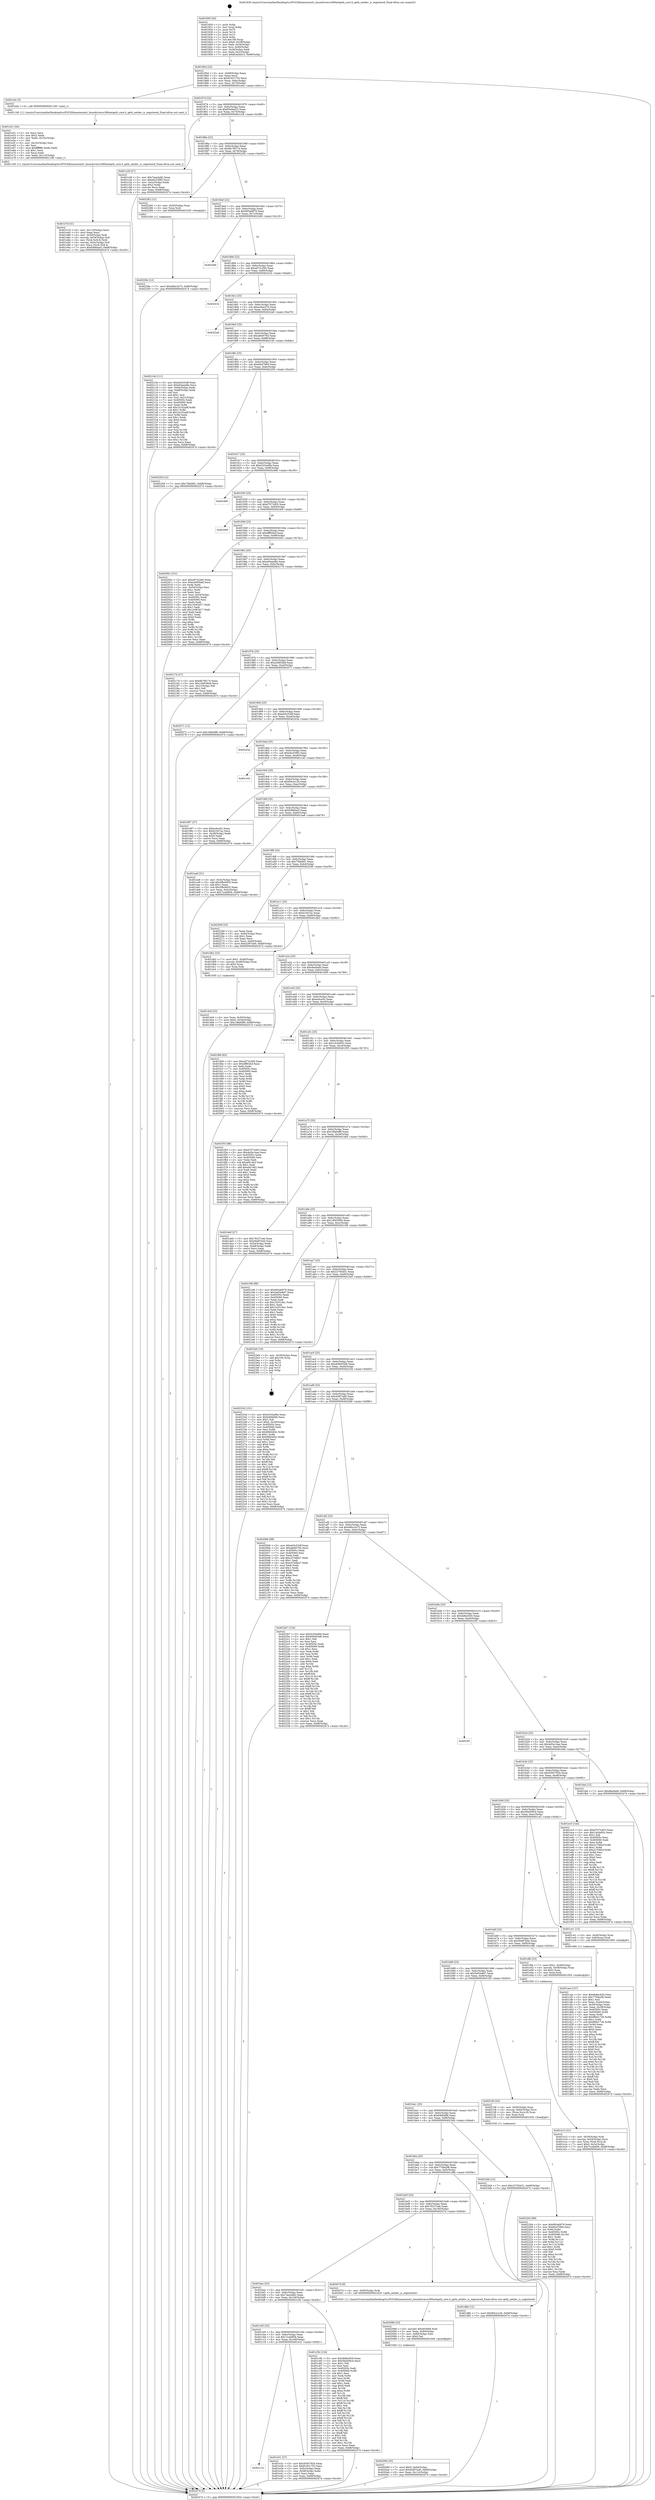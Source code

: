 digraph "0x401830" {
  label = "0x401830 (/mnt/c/Users/mathe/Desktop/tcc/POCII/binaries/extr_linuxdriverss390netqeth_core.h_qeth_netdev_is_registered_Final-ollvm.out::main(0))"
  labelloc = "t"
  node[shape=record]

  Entry [label="",width=0.3,height=0.3,shape=circle,fillcolor=black,style=filled]
  "0x40185d" [label="{
     0x40185d [23]\l
     | [instrs]\l
     &nbsp;&nbsp;0x40185d \<+3\>: mov -0x68(%rbp),%eax\l
     &nbsp;&nbsp;0x401860 \<+2\>: mov %eax,%ecx\l
     &nbsp;&nbsp;0x401862 \<+6\>: sub $0x81931753,%ecx\l
     &nbsp;&nbsp;0x401868 \<+3\>: mov %eax,-0x6c(%rbp)\l
     &nbsp;&nbsp;0x40186b \<+3\>: mov %ecx,-0x70(%rbp)\l
     &nbsp;&nbsp;0x40186e \<+6\>: je 0000000000401e4c \<main+0x61c\>\l
  }"]
  "0x401e4c" [label="{
     0x401e4c [5]\l
     | [instrs]\l
     &nbsp;&nbsp;0x401e4c \<+5\>: call 0000000000401160 \<next_i\>\l
     | [calls]\l
     &nbsp;&nbsp;0x401160 \{1\} (/mnt/c/Users/mathe/Desktop/tcc/POCII/binaries/extr_linuxdriverss390netqeth_core.h_qeth_netdev_is_registered_Final-ollvm.out::next_i)\l
  }"]
  "0x401874" [label="{
     0x401874 [22]\l
     | [instrs]\l
     &nbsp;&nbsp;0x401874 \<+5\>: jmp 0000000000401879 \<main+0x49\>\l
     &nbsp;&nbsp;0x401879 \<+3\>: mov -0x6c(%rbp),%eax\l
     &nbsp;&nbsp;0x40187c \<+5\>: sub $0x83a5ed15,%eax\l
     &nbsp;&nbsp;0x401881 \<+3\>: mov %eax,-0x74(%rbp)\l
     &nbsp;&nbsp;0x401884 \<+6\>: je 0000000000401c28 \<main+0x3f8\>\l
  }"]
  Exit [label="",width=0.3,height=0.3,shape=circle,fillcolor=black,style=filled,peripheries=2]
  "0x401c28" [label="{
     0x401c28 [27]\l
     | [instrs]\l
     &nbsp;&nbsp;0x401c28 \<+5\>: mov $0x7aea3a82,%eax\l
     &nbsp;&nbsp;0x401c2d \<+5\>: mov $0xebc539f2,%ecx\l
     &nbsp;&nbsp;0x401c32 \<+3\>: mov -0x2c(%rbp),%edx\l
     &nbsp;&nbsp;0x401c35 \<+3\>: cmp $0x2,%edx\l
     &nbsp;&nbsp;0x401c38 \<+3\>: cmovne %ecx,%eax\l
     &nbsp;&nbsp;0x401c3b \<+3\>: mov %eax,-0x68(%rbp)\l
     &nbsp;&nbsp;0x401c3e \<+5\>: jmp 0000000000402474 \<main+0xc44\>\l
  }"]
  "0x40188a" [label="{
     0x40188a [22]\l
     | [instrs]\l
     &nbsp;&nbsp;0x40188a \<+5\>: jmp 000000000040188f \<main+0x5f\>\l
     &nbsp;&nbsp;0x40188f \<+3\>: mov -0x6c(%rbp),%eax\l
     &nbsp;&nbsp;0x401892 \<+5\>: sub $0x8b76f174,%eax\l
     &nbsp;&nbsp;0x401897 \<+3\>: mov %eax,-0x78(%rbp)\l
     &nbsp;&nbsp;0x40189a \<+6\>: je 0000000000402282 \<main+0xa52\>\l
  }"]
  "0x402474" [label="{
     0x402474 [5]\l
     | [instrs]\l
     &nbsp;&nbsp;0x402474 \<+5\>: jmp 000000000040185d \<main+0x2d\>\l
  }"]
  "0x401830" [label="{
     0x401830 [45]\l
     | [instrs]\l
     &nbsp;&nbsp;0x401830 \<+1\>: push %rbp\l
     &nbsp;&nbsp;0x401831 \<+3\>: mov %rsp,%rbp\l
     &nbsp;&nbsp;0x401834 \<+2\>: push %r15\l
     &nbsp;&nbsp;0x401836 \<+2\>: push %r14\l
     &nbsp;&nbsp;0x401838 \<+2\>: push %r12\l
     &nbsp;&nbsp;0x40183a \<+1\>: push %rbx\l
     &nbsp;&nbsp;0x40183b \<+7\>: sub $0x100,%rsp\l
     &nbsp;&nbsp;0x401842 \<+7\>: movl $0x0,-0x30(%rbp)\l
     &nbsp;&nbsp;0x401849 \<+3\>: mov %edi,-0x34(%rbp)\l
     &nbsp;&nbsp;0x40184c \<+4\>: mov %rsi,-0x40(%rbp)\l
     &nbsp;&nbsp;0x401850 \<+3\>: mov -0x34(%rbp),%edi\l
     &nbsp;&nbsp;0x401853 \<+3\>: mov %edi,-0x2c(%rbp)\l
     &nbsp;&nbsp;0x401856 \<+7\>: movl $0x83a5ed15,-0x68(%rbp)\l
  }"]
  "0x40228e" [label="{
     0x40228e [12]\l
     | [instrs]\l
     &nbsp;&nbsp;0x40228e \<+7\>: movl $0x46bc3a75,-0x68(%rbp)\l
     &nbsp;&nbsp;0x402295 \<+5\>: jmp 0000000000402474 \<main+0xc44\>\l
  }"]
  "0x402282" [label="{
     0x402282 [12]\l
     | [instrs]\l
     &nbsp;&nbsp;0x402282 \<+4\>: mov -0x50(%rbp),%rax\l
     &nbsp;&nbsp;0x402286 \<+3\>: mov %rax,%rdi\l
     &nbsp;&nbsp;0x402289 \<+5\>: call 0000000000401030 \<free@plt\>\l
     | [calls]\l
     &nbsp;&nbsp;0x401030 \{1\} (unknown)\l
  }"]
  "0x4018a0" [label="{
     0x4018a0 [22]\l
     | [instrs]\l
     &nbsp;&nbsp;0x4018a0 \<+5\>: jmp 00000000004018a5 \<main+0x75\>\l
     &nbsp;&nbsp;0x4018a5 \<+3\>: mov -0x6c(%rbp),%eax\l
     &nbsp;&nbsp;0x4018a8 \<+5\>: sub $0x993a6979,%eax\l
     &nbsp;&nbsp;0x4018ad \<+3\>: mov %eax,-0x7c(%rbp)\l
     &nbsp;&nbsp;0x4018b0 \<+6\>: je 0000000000402446 \<main+0xc16\>\l
  }"]
  "0x402204" [label="{
     0x402204 [89]\l
     | [instrs]\l
     &nbsp;&nbsp;0x402204 \<+5\>: mov $0x993a6979,%edx\l
     &nbsp;&nbsp;0x402209 \<+5\>: mov $0xbfcd7894,%esi\l
     &nbsp;&nbsp;0x40220e \<+3\>: xor %r8d,%r8d\l
     &nbsp;&nbsp;0x402211 \<+8\>: mov 0x40505c,%r9d\l
     &nbsp;&nbsp;0x402219 \<+8\>: mov 0x405060,%r10d\l
     &nbsp;&nbsp;0x402221 \<+4\>: sub $0x1,%r8d\l
     &nbsp;&nbsp;0x402225 \<+3\>: mov %r9d,%r11d\l
     &nbsp;&nbsp;0x402228 \<+3\>: add %r8d,%r11d\l
     &nbsp;&nbsp;0x40222b \<+4\>: imul %r11d,%r9d\l
     &nbsp;&nbsp;0x40222f \<+4\>: and $0x1,%r9d\l
     &nbsp;&nbsp;0x402233 \<+4\>: cmp $0x0,%r9d\l
     &nbsp;&nbsp;0x402237 \<+3\>: sete %bl\l
     &nbsp;&nbsp;0x40223a \<+4\>: cmp $0xa,%r10d\l
     &nbsp;&nbsp;0x40223e \<+4\>: setl %r14b\l
     &nbsp;&nbsp;0x402242 \<+3\>: mov %bl,%r15b\l
     &nbsp;&nbsp;0x402245 \<+3\>: and %r14b,%r15b\l
     &nbsp;&nbsp;0x402248 \<+3\>: xor %r14b,%bl\l
     &nbsp;&nbsp;0x40224b \<+3\>: or %bl,%r15b\l
     &nbsp;&nbsp;0x40224e \<+4\>: test $0x1,%r15b\l
     &nbsp;&nbsp;0x402252 \<+3\>: cmovne %esi,%edx\l
     &nbsp;&nbsp;0x402255 \<+3\>: mov %edx,-0x68(%rbp)\l
     &nbsp;&nbsp;0x402258 \<+5\>: jmp 0000000000402474 \<main+0xc44\>\l
  }"]
  "0x402446" [label="{
     0x402446\l
  }", style=dashed]
  "0x4018b6" [label="{
     0x4018b6 [22]\l
     | [instrs]\l
     &nbsp;&nbsp;0x4018b6 \<+5\>: jmp 00000000004018bb \<main+0x8b\>\l
     &nbsp;&nbsp;0x4018bb \<+3\>: mov -0x6c(%rbp),%eax\l
     &nbsp;&nbsp;0x4018be \<+5\>: sub $0xa973c260,%eax\l
     &nbsp;&nbsp;0x4018c3 \<+3\>: mov %eax,-0x80(%rbp)\l
     &nbsp;&nbsp;0x4018c6 \<+6\>: je 000000000040241b \<main+0xbeb\>\l
  }"]
  "0x40209d" [label="{
     0x40209d [25]\l
     | [instrs]\l
     &nbsp;&nbsp;0x40209d \<+7\>: movl $0x0,-0x64(%rbp)\l
     &nbsp;&nbsp;0x4020a4 \<+7\>: movl $0x42f07ad0,-0x68(%rbp)\l
     &nbsp;&nbsp;0x4020ab \<+6\>: mov %eax,-0x114(%rbp)\l
     &nbsp;&nbsp;0x4020b1 \<+5\>: jmp 0000000000402474 \<main+0xc44\>\l
  }"]
  "0x40241b" [label="{
     0x40241b\l
  }", style=dashed]
  "0x4018cc" [label="{
     0x4018cc [25]\l
     | [instrs]\l
     &nbsp;&nbsp;0x4018cc \<+5\>: jmp 00000000004018d1 \<main+0xa1\>\l
     &nbsp;&nbsp;0x4018d1 \<+3\>: mov -0x6c(%rbp),%eax\l
     &nbsp;&nbsp;0x4018d4 \<+5\>: sub $0xac6ea370,%eax\l
     &nbsp;&nbsp;0x4018d9 \<+6\>: mov %eax,-0x84(%rbp)\l
     &nbsp;&nbsp;0x4018df \<+6\>: je 00000000004022a6 \<main+0xa76\>\l
  }"]
  "0x402086" [label="{
     0x402086 [23]\l
     | [instrs]\l
     &nbsp;&nbsp;0x402086 \<+10\>: movabs $0x4030b6,%rdi\l
     &nbsp;&nbsp;0x402090 \<+3\>: mov %eax,-0x60(%rbp)\l
     &nbsp;&nbsp;0x402093 \<+3\>: mov -0x60(%rbp),%esi\l
     &nbsp;&nbsp;0x402096 \<+2\>: mov $0x0,%al\l
     &nbsp;&nbsp;0x402098 \<+5\>: call 0000000000401040 \<printf@plt\>\l
     | [calls]\l
     &nbsp;&nbsp;0x401040 \{1\} (unknown)\l
  }"]
  "0x4022a6" [label="{
     0x4022a6\l
  }", style=dashed]
  "0x4018e5" [label="{
     0x4018e5 [25]\l
     | [instrs]\l
     &nbsp;&nbsp;0x4018e5 \<+5\>: jmp 00000000004018ea \<main+0xba\>\l
     &nbsp;&nbsp;0x4018ea \<+3\>: mov -0x6c(%rbp),%eax\l
     &nbsp;&nbsp;0x4018ed \<+5\>: sub $0xafe00764,%eax\l
     &nbsp;&nbsp;0x4018f2 \<+6\>: mov %eax,-0x88(%rbp)\l
     &nbsp;&nbsp;0x4018f8 \<+6\>: je 000000000040210e \<main+0x8de\>\l
  }"]
  "0x401e7d" [label="{
     0x401e7d [41]\l
     | [instrs]\l
     &nbsp;&nbsp;0x401e7d \<+6\>: mov -0x110(%rbp),%ecx\l
     &nbsp;&nbsp;0x401e83 \<+3\>: imul %eax,%ecx\l
     &nbsp;&nbsp;0x401e86 \<+4\>: mov -0x50(%rbp),%rdi\l
     &nbsp;&nbsp;0x401e8a \<+4\>: movslq -0x54(%rbp),%r8\l
     &nbsp;&nbsp;0x401e8e \<+4\>: mov (%rdi,%r8,8),%rdi\l
     &nbsp;&nbsp;0x401e92 \<+4\>: movslq -0x5c(%rbp),%r8\l
     &nbsp;&nbsp;0x401e96 \<+4\>: mov %ecx,(%rdi,%r8,4)\l
     &nbsp;&nbsp;0x401e9a \<+7\>: movl $0xfc860aa5,-0x68(%rbp)\l
     &nbsp;&nbsp;0x401ea1 \<+5\>: jmp 0000000000402474 \<main+0xc44\>\l
  }"]
  "0x40210e" [label="{
     0x40210e [111]\l
     | [instrs]\l
     &nbsp;&nbsp;0x40210e \<+5\>: mov $0xeb5c53df,%eax\l
     &nbsp;&nbsp;0x402113 \<+5\>: mov $0xe04aa48a,%ecx\l
     &nbsp;&nbsp;0x402118 \<+3\>: mov -0x64(%rbp),%edx\l
     &nbsp;&nbsp;0x40211b \<+3\>: cmp -0x48(%rbp),%edx\l
     &nbsp;&nbsp;0x40211e \<+4\>: setl %sil\l
     &nbsp;&nbsp;0x402122 \<+4\>: and $0x1,%sil\l
     &nbsp;&nbsp;0x402126 \<+4\>: mov %sil,-0x21(%rbp)\l
     &nbsp;&nbsp;0x40212a \<+7\>: mov 0x40505c,%edx\l
     &nbsp;&nbsp;0x402131 \<+7\>: mov 0x405060,%edi\l
     &nbsp;&nbsp;0x402138 \<+3\>: mov %edx,%r8d\l
     &nbsp;&nbsp;0x40213b \<+7\>: add $0x1b102a9f,%r8d\l
     &nbsp;&nbsp;0x402142 \<+4\>: sub $0x1,%r8d\l
     &nbsp;&nbsp;0x402146 \<+7\>: sub $0x1b102a9f,%r8d\l
     &nbsp;&nbsp;0x40214d \<+4\>: imul %r8d,%edx\l
     &nbsp;&nbsp;0x402151 \<+3\>: and $0x1,%edx\l
     &nbsp;&nbsp;0x402154 \<+3\>: cmp $0x0,%edx\l
     &nbsp;&nbsp;0x402157 \<+4\>: sete %sil\l
     &nbsp;&nbsp;0x40215b \<+3\>: cmp $0xa,%edi\l
     &nbsp;&nbsp;0x40215e \<+4\>: setl %r9b\l
     &nbsp;&nbsp;0x402162 \<+3\>: mov %sil,%r10b\l
     &nbsp;&nbsp;0x402165 \<+3\>: and %r9b,%r10b\l
     &nbsp;&nbsp;0x402168 \<+3\>: xor %r9b,%sil\l
     &nbsp;&nbsp;0x40216b \<+3\>: or %sil,%r10b\l
     &nbsp;&nbsp;0x40216e \<+4\>: test $0x1,%r10b\l
     &nbsp;&nbsp;0x402172 \<+3\>: cmovne %ecx,%eax\l
     &nbsp;&nbsp;0x402175 \<+3\>: mov %eax,-0x68(%rbp)\l
     &nbsp;&nbsp;0x402178 \<+5\>: jmp 0000000000402474 \<main+0xc44\>\l
  }"]
  "0x4018fe" [label="{
     0x4018fe [25]\l
     | [instrs]\l
     &nbsp;&nbsp;0x4018fe \<+5\>: jmp 0000000000401903 \<main+0xd3\>\l
     &nbsp;&nbsp;0x401903 \<+3\>: mov -0x6c(%rbp),%eax\l
     &nbsp;&nbsp;0x401906 \<+5\>: sub $0xbfcd7894,%eax\l
     &nbsp;&nbsp;0x40190b \<+6\>: mov %eax,-0x8c(%rbp)\l
     &nbsp;&nbsp;0x401911 \<+6\>: je 000000000040225d \<main+0xa2d\>\l
  }"]
  "0x401e51" [label="{
     0x401e51 [44]\l
     | [instrs]\l
     &nbsp;&nbsp;0x401e51 \<+2\>: xor %ecx,%ecx\l
     &nbsp;&nbsp;0x401e53 \<+5\>: mov $0x2,%edx\l
     &nbsp;&nbsp;0x401e58 \<+6\>: mov %edx,-0x10c(%rbp)\l
     &nbsp;&nbsp;0x401e5e \<+1\>: cltd\l
     &nbsp;&nbsp;0x401e5f \<+6\>: mov -0x10c(%rbp),%esi\l
     &nbsp;&nbsp;0x401e65 \<+2\>: idiv %esi\l
     &nbsp;&nbsp;0x401e67 \<+6\>: imul $0xfffffffe,%edx,%edx\l
     &nbsp;&nbsp;0x401e6d \<+3\>: sub $0x1,%ecx\l
     &nbsp;&nbsp;0x401e70 \<+2\>: sub %ecx,%edx\l
     &nbsp;&nbsp;0x401e72 \<+6\>: mov %edx,-0x110(%rbp)\l
     &nbsp;&nbsp;0x401e78 \<+5\>: call 0000000000401160 \<next_i\>\l
     | [calls]\l
     &nbsp;&nbsp;0x401160 \{1\} (/mnt/c/Users/mathe/Desktop/tcc/POCII/binaries/extr_linuxdriverss390netqeth_core.h_qeth_netdev_is_registered_Final-ollvm.out::next_i)\l
  }"]
  "0x40225d" [label="{
     0x40225d [12]\l
     | [instrs]\l
     &nbsp;&nbsp;0x40225d \<+7\>: movl $0x75bb9d1,-0x68(%rbp)\l
     &nbsp;&nbsp;0x402264 \<+5\>: jmp 0000000000402474 \<main+0xc44\>\l
  }"]
  "0x401917" [label="{
     0x401917 [25]\l
     | [instrs]\l
     &nbsp;&nbsp;0x401917 \<+5\>: jmp 000000000040191c \<main+0xec\>\l
     &nbsp;&nbsp;0x40191c \<+3\>: mov -0x6c(%rbp),%eax\l
     &nbsp;&nbsp;0x40191f \<+5\>: sub $0xd163ad9e,%eax\l
     &nbsp;&nbsp;0x401924 \<+6\>: mov %eax,-0x90(%rbp)\l
     &nbsp;&nbsp;0x40192a \<+6\>: je 0000000000402466 \<main+0xc36\>\l
  }"]
  "0x401c1e" [label="{
     0x401c1e\l
  }", style=dashed]
  "0x402466" [label="{
     0x402466\l
  }", style=dashed]
  "0x401930" [label="{
     0x401930 [25]\l
     | [instrs]\l
     &nbsp;&nbsp;0x401930 \<+5\>: jmp 0000000000401935 \<main+0x105\>\l
     &nbsp;&nbsp;0x401935 \<+3\>: mov -0x6c(%rbp),%eax\l
     &nbsp;&nbsp;0x401938 \<+5\>: sub $0xd7072d03,%eax\l
     &nbsp;&nbsp;0x40193d \<+6\>: mov %eax,-0x94(%rbp)\l
     &nbsp;&nbsp;0x401943 \<+6\>: je 000000000040240f \<main+0xbdf\>\l
  }"]
  "0x401e31" [label="{
     0x401e31 [27]\l
     | [instrs]\l
     &nbsp;&nbsp;0x401e31 \<+5\>: mov $0x50507924,%eax\l
     &nbsp;&nbsp;0x401e36 \<+5\>: mov $0x81931753,%ecx\l
     &nbsp;&nbsp;0x401e3b \<+3\>: mov -0x5c(%rbp),%edx\l
     &nbsp;&nbsp;0x401e3e \<+3\>: cmp -0x58(%rbp),%edx\l
     &nbsp;&nbsp;0x401e41 \<+3\>: cmovl %ecx,%eax\l
     &nbsp;&nbsp;0x401e44 \<+3\>: mov %eax,-0x68(%rbp)\l
     &nbsp;&nbsp;0x401e47 \<+5\>: jmp 0000000000402474 \<main+0xc44\>\l
  }"]
  "0x40240f" [label="{
     0x40240f\l
  }", style=dashed]
  "0x401949" [label="{
     0x401949 [25]\l
     | [instrs]\l
     &nbsp;&nbsp;0x401949 \<+5\>: jmp 000000000040194e \<main+0x11e\>\l
     &nbsp;&nbsp;0x40194e \<+3\>: mov -0x6c(%rbp),%eax\l
     &nbsp;&nbsp;0x401951 \<+5\>: sub $0xdff83dcf,%eax\l
     &nbsp;&nbsp;0x401956 \<+6\>: mov %eax,-0x98(%rbp)\l
     &nbsp;&nbsp;0x40195c \<+6\>: je 000000000040200c \<main+0x7dc\>\l
  }"]
  "0x401e12" [label="{
     0x401e12 [31]\l
     | [instrs]\l
     &nbsp;&nbsp;0x401e12 \<+4\>: mov -0x50(%rbp),%rdi\l
     &nbsp;&nbsp;0x401e16 \<+4\>: movslq -0x54(%rbp),%rcx\l
     &nbsp;&nbsp;0x401e1a \<+4\>: mov %rax,(%rdi,%rcx,8)\l
     &nbsp;&nbsp;0x401e1e \<+7\>: movl $0x0,-0x5c(%rbp)\l
     &nbsp;&nbsp;0x401e25 \<+7\>: movl $0x7cceb856,-0x68(%rbp)\l
     &nbsp;&nbsp;0x401e2c \<+5\>: jmp 0000000000402474 \<main+0xc44\>\l
  }"]
  "0x40200c" [label="{
     0x40200c [101]\l
     | [instrs]\l
     &nbsp;&nbsp;0x40200c \<+5\>: mov $0xa973c260,%eax\l
     &nbsp;&nbsp;0x402011 \<+5\>: mov $0xe2683bbf,%ecx\l
     &nbsp;&nbsp;0x402016 \<+2\>: xor %edx,%edx\l
     &nbsp;&nbsp;0x402018 \<+3\>: mov -0x54(%rbp),%esi\l
     &nbsp;&nbsp;0x40201b \<+3\>: sub $0x1,%edx\l
     &nbsp;&nbsp;0x40201e \<+2\>: sub %edx,%esi\l
     &nbsp;&nbsp;0x402020 \<+3\>: mov %esi,-0x54(%rbp)\l
     &nbsp;&nbsp;0x402023 \<+7\>: mov 0x40505c,%edx\l
     &nbsp;&nbsp;0x40202a \<+7\>: mov 0x405060,%esi\l
     &nbsp;&nbsp;0x402031 \<+2\>: mov %edx,%edi\l
     &nbsp;&nbsp;0x402033 \<+6\>: sub $0x1e563d17,%edi\l
     &nbsp;&nbsp;0x402039 \<+3\>: sub $0x1,%edi\l
     &nbsp;&nbsp;0x40203c \<+6\>: add $0x1e563d17,%edi\l
     &nbsp;&nbsp;0x402042 \<+3\>: imul %edi,%edx\l
     &nbsp;&nbsp;0x402045 \<+3\>: and $0x1,%edx\l
     &nbsp;&nbsp;0x402048 \<+3\>: cmp $0x0,%edx\l
     &nbsp;&nbsp;0x40204b \<+4\>: sete %r8b\l
     &nbsp;&nbsp;0x40204f \<+3\>: cmp $0xa,%esi\l
     &nbsp;&nbsp;0x402052 \<+4\>: setl %r9b\l
     &nbsp;&nbsp;0x402056 \<+3\>: mov %r8b,%r10b\l
     &nbsp;&nbsp;0x402059 \<+3\>: and %r9b,%r10b\l
     &nbsp;&nbsp;0x40205c \<+3\>: xor %r9b,%r8b\l
     &nbsp;&nbsp;0x40205f \<+3\>: or %r8b,%r10b\l
     &nbsp;&nbsp;0x402062 \<+4\>: test $0x1,%r10b\l
     &nbsp;&nbsp;0x402066 \<+3\>: cmovne %ecx,%eax\l
     &nbsp;&nbsp;0x402069 \<+3\>: mov %eax,-0x68(%rbp)\l
     &nbsp;&nbsp;0x40206c \<+5\>: jmp 0000000000402474 \<main+0xc44\>\l
  }"]
  "0x401962" [label="{
     0x401962 [25]\l
     | [instrs]\l
     &nbsp;&nbsp;0x401962 \<+5\>: jmp 0000000000401967 \<main+0x137\>\l
     &nbsp;&nbsp;0x401967 \<+3\>: mov -0x6c(%rbp),%eax\l
     &nbsp;&nbsp;0x40196a \<+5\>: sub $0xe04aa48a,%eax\l
     &nbsp;&nbsp;0x40196f \<+6\>: mov %eax,-0x9c(%rbp)\l
     &nbsp;&nbsp;0x401975 \<+6\>: je 000000000040217d \<main+0x94d\>\l
  }"]
  "0x401dc9" [label="{
     0x401dc9 [23]\l
     | [instrs]\l
     &nbsp;&nbsp;0x401dc9 \<+4\>: mov %rax,-0x50(%rbp)\l
     &nbsp;&nbsp;0x401dcd \<+7\>: movl $0x0,-0x54(%rbp)\l
     &nbsp;&nbsp;0x401dd4 \<+7\>: movl $0x18fa0df6,-0x68(%rbp)\l
     &nbsp;&nbsp;0x401ddb \<+5\>: jmp 0000000000402474 \<main+0xc44\>\l
  }"]
  "0x40217d" [label="{
     0x40217d [27]\l
     | [instrs]\l
     &nbsp;&nbsp;0x40217d \<+5\>: mov $0x8b76f174,%eax\l
     &nbsp;&nbsp;0x402182 \<+5\>: mov $0x1d00360d,%ecx\l
     &nbsp;&nbsp;0x402187 \<+3\>: mov -0x21(%rbp),%dl\l
     &nbsp;&nbsp;0x40218a \<+3\>: test $0x1,%dl\l
     &nbsp;&nbsp;0x40218d \<+3\>: cmovne %ecx,%eax\l
     &nbsp;&nbsp;0x402190 \<+3\>: mov %eax,-0x68(%rbp)\l
     &nbsp;&nbsp;0x402193 \<+5\>: jmp 0000000000402474 \<main+0xc44\>\l
  }"]
  "0x40197b" [label="{
     0x40197b [25]\l
     | [instrs]\l
     &nbsp;&nbsp;0x40197b \<+5\>: jmp 0000000000401980 \<main+0x150\>\l
     &nbsp;&nbsp;0x401980 \<+3\>: mov -0x6c(%rbp),%eax\l
     &nbsp;&nbsp;0x401983 \<+5\>: sub $0xe2683bbf,%eax\l
     &nbsp;&nbsp;0x401988 \<+6\>: mov %eax,-0xa0(%rbp)\l
     &nbsp;&nbsp;0x40198e \<+6\>: je 0000000000402071 \<main+0x841\>\l
  }"]
  "0x401cee" [label="{
     0x401cee [157]\l
     | [instrs]\l
     &nbsp;&nbsp;0x401cee \<+5\>: mov $0x4b8ec630,%ecx\l
     &nbsp;&nbsp;0x401cf3 \<+5\>: mov $0x7759e2f8,%edx\l
     &nbsp;&nbsp;0x401cf8 \<+3\>: mov $0x1,%sil\l
     &nbsp;&nbsp;0x401cfb \<+3\>: mov %eax,-0x44(%rbp)\l
     &nbsp;&nbsp;0x401cfe \<+3\>: mov -0x44(%rbp),%eax\l
     &nbsp;&nbsp;0x401d01 \<+3\>: mov %eax,-0x28(%rbp)\l
     &nbsp;&nbsp;0x401d04 \<+7\>: mov 0x40505c,%eax\l
     &nbsp;&nbsp;0x401d0b \<+8\>: mov 0x405060,%r8d\l
     &nbsp;&nbsp;0x401d13 \<+3\>: mov %eax,%r9d\l
     &nbsp;&nbsp;0x401d16 \<+7\>: add $0xf80d1726,%r9d\l
     &nbsp;&nbsp;0x401d1d \<+4\>: sub $0x1,%r9d\l
     &nbsp;&nbsp;0x401d21 \<+7\>: sub $0xf80d1726,%r9d\l
     &nbsp;&nbsp;0x401d28 \<+4\>: imul %r9d,%eax\l
     &nbsp;&nbsp;0x401d2c \<+3\>: and $0x1,%eax\l
     &nbsp;&nbsp;0x401d2f \<+3\>: cmp $0x0,%eax\l
     &nbsp;&nbsp;0x401d32 \<+4\>: sete %r10b\l
     &nbsp;&nbsp;0x401d36 \<+4\>: cmp $0xa,%r8d\l
     &nbsp;&nbsp;0x401d3a \<+4\>: setl %r11b\l
     &nbsp;&nbsp;0x401d3e \<+3\>: mov %r10b,%bl\l
     &nbsp;&nbsp;0x401d41 \<+3\>: xor $0xff,%bl\l
     &nbsp;&nbsp;0x401d44 \<+3\>: mov %r11b,%r14b\l
     &nbsp;&nbsp;0x401d47 \<+4\>: xor $0xff,%r14b\l
     &nbsp;&nbsp;0x401d4b \<+4\>: xor $0x0,%sil\l
     &nbsp;&nbsp;0x401d4f \<+3\>: mov %bl,%r15b\l
     &nbsp;&nbsp;0x401d52 \<+4\>: and $0x0,%r15b\l
     &nbsp;&nbsp;0x401d56 \<+3\>: and %sil,%r10b\l
     &nbsp;&nbsp;0x401d59 \<+3\>: mov %r14b,%r12b\l
     &nbsp;&nbsp;0x401d5c \<+4\>: and $0x0,%r12b\l
     &nbsp;&nbsp;0x401d60 \<+3\>: and %sil,%r11b\l
     &nbsp;&nbsp;0x401d63 \<+3\>: or %r10b,%r15b\l
     &nbsp;&nbsp;0x401d66 \<+3\>: or %r11b,%r12b\l
     &nbsp;&nbsp;0x401d69 \<+3\>: xor %r12b,%r15b\l
     &nbsp;&nbsp;0x401d6c \<+3\>: or %r14b,%bl\l
     &nbsp;&nbsp;0x401d6f \<+3\>: xor $0xff,%bl\l
     &nbsp;&nbsp;0x401d72 \<+4\>: or $0x0,%sil\l
     &nbsp;&nbsp;0x401d76 \<+3\>: and %sil,%bl\l
     &nbsp;&nbsp;0x401d79 \<+3\>: or %bl,%r15b\l
     &nbsp;&nbsp;0x401d7c \<+4\>: test $0x1,%r15b\l
     &nbsp;&nbsp;0x401d80 \<+3\>: cmovne %edx,%ecx\l
     &nbsp;&nbsp;0x401d83 \<+3\>: mov %ecx,-0x68(%rbp)\l
     &nbsp;&nbsp;0x401d86 \<+5\>: jmp 0000000000402474 \<main+0xc44\>\l
  }"]
  "0x402071" [label="{
     0x402071 [12]\l
     | [instrs]\l
     &nbsp;&nbsp;0x402071 \<+7\>: movl $0x18fa0df6,-0x68(%rbp)\l
     &nbsp;&nbsp;0x402078 \<+5\>: jmp 0000000000402474 \<main+0xc44\>\l
  }"]
  "0x401994" [label="{
     0x401994 [25]\l
     | [instrs]\l
     &nbsp;&nbsp;0x401994 \<+5\>: jmp 0000000000401999 \<main+0x169\>\l
     &nbsp;&nbsp;0x401999 \<+3\>: mov -0x6c(%rbp),%eax\l
     &nbsp;&nbsp;0x40199c \<+5\>: sub $0xeb5c53df,%eax\l
     &nbsp;&nbsp;0x4019a1 \<+6\>: mov %eax,-0xa4(%rbp)\l
     &nbsp;&nbsp;0x4019a7 \<+6\>: je 000000000040243a \<main+0xc0a\>\l
  }"]
  "0x401c05" [label="{
     0x401c05 [25]\l
     | [instrs]\l
     &nbsp;&nbsp;0x401c05 \<+5\>: jmp 0000000000401c0a \<main+0x3da\>\l
     &nbsp;&nbsp;0x401c0a \<+3\>: mov -0x6c(%rbp),%eax\l
     &nbsp;&nbsp;0x401c0d \<+5\>: sub $0x7cceb856,%eax\l
     &nbsp;&nbsp;0x401c12 \<+6\>: mov %eax,-0x108(%rbp)\l
     &nbsp;&nbsp;0x401c18 \<+6\>: je 0000000000401e31 \<main+0x601\>\l
  }"]
  "0x40243a" [label="{
     0x40243a\l
  }", style=dashed]
  "0x4019ad" [label="{
     0x4019ad [25]\l
     | [instrs]\l
     &nbsp;&nbsp;0x4019ad \<+5\>: jmp 00000000004019b2 \<main+0x182\>\l
     &nbsp;&nbsp;0x4019b2 \<+3\>: mov -0x6c(%rbp),%eax\l
     &nbsp;&nbsp;0x4019b5 \<+5\>: sub $0xebc539f2,%eax\l
     &nbsp;&nbsp;0x4019ba \<+6\>: mov %eax,-0xa8(%rbp)\l
     &nbsp;&nbsp;0x4019c0 \<+6\>: je 0000000000401c43 \<main+0x413\>\l
  }"]
  "0x401c5b" [label="{
     0x401c5b [134]\l
     | [instrs]\l
     &nbsp;&nbsp;0x401c5b \<+5\>: mov $0x4b8ec630,%eax\l
     &nbsp;&nbsp;0x401c60 \<+5\>: mov $0x56a058c4,%ecx\l
     &nbsp;&nbsp;0x401c65 \<+2\>: mov $0x1,%dl\l
     &nbsp;&nbsp;0x401c67 \<+2\>: xor %esi,%esi\l
     &nbsp;&nbsp;0x401c69 \<+7\>: mov 0x40505c,%edi\l
     &nbsp;&nbsp;0x401c70 \<+8\>: mov 0x405060,%r8d\l
     &nbsp;&nbsp;0x401c78 \<+3\>: sub $0x1,%esi\l
     &nbsp;&nbsp;0x401c7b \<+3\>: mov %edi,%r9d\l
     &nbsp;&nbsp;0x401c7e \<+3\>: add %esi,%r9d\l
     &nbsp;&nbsp;0x401c81 \<+4\>: imul %r9d,%edi\l
     &nbsp;&nbsp;0x401c85 \<+3\>: and $0x1,%edi\l
     &nbsp;&nbsp;0x401c88 \<+3\>: cmp $0x0,%edi\l
     &nbsp;&nbsp;0x401c8b \<+4\>: sete %r10b\l
     &nbsp;&nbsp;0x401c8f \<+4\>: cmp $0xa,%r8d\l
     &nbsp;&nbsp;0x401c93 \<+4\>: setl %r11b\l
     &nbsp;&nbsp;0x401c97 \<+3\>: mov %r10b,%bl\l
     &nbsp;&nbsp;0x401c9a \<+3\>: xor $0xff,%bl\l
     &nbsp;&nbsp;0x401c9d \<+3\>: mov %r11b,%r14b\l
     &nbsp;&nbsp;0x401ca0 \<+4\>: xor $0xff,%r14b\l
     &nbsp;&nbsp;0x401ca4 \<+3\>: xor $0x1,%dl\l
     &nbsp;&nbsp;0x401ca7 \<+3\>: mov %bl,%r15b\l
     &nbsp;&nbsp;0x401caa \<+4\>: and $0xff,%r15b\l
     &nbsp;&nbsp;0x401cae \<+3\>: and %dl,%r10b\l
     &nbsp;&nbsp;0x401cb1 \<+3\>: mov %r14b,%r12b\l
     &nbsp;&nbsp;0x401cb4 \<+4\>: and $0xff,%r12b\l
     &nbsp;&nbsp;0x401cb8 \<+3\>: and %dl,%r11b\l
     &nbsp;&nbsp;0x401cbb \<+3\>: or %r10b,%r15b\l
     &nbsp;&nbsp;0x401cbe \<+3\>: or %r11b,%r12b\l
     &nbsp;&nbsp;0x401cc1 \<+3\>: xor %r12b,%r15b\l
     &nbsp;&nbsp;0x401cc4 \<+3\>: or %r14b,%bl\l
     &nbsp;&nbsp;0x401cc7 \<+3\>: xor $0xff,%bl\l
     &nbsp;&nbsp;0x401cca \<+3\>: or $0x1,%dl\l
     &nbsp;&nbsp;0x401ccd \<+2\>: and %dl,%bl\l
     &nbsp;&nbsp;0x401ccf \<+3\>: or %bl,%r15b\l
     &nbsp;&nbsp;0x401cd2 \<+4\>: test $0x1,%r15b\l
     &nbsp;&nbsp;0x401cd6 \<+3\>: cmovne %ecx,%eax\l
     &nbsp;&nbsp;0x401cd9 \<+3\>: mov %eax,-0x68(%rbp)\l
     &nbsp;&nbsp;0x401cdc \<+5\>: jmp 0000000000402474 \<main+0xc44\>\l
  }"]
  "0x401c43" [label="{
     0x401c43\l
  }", style=dashed]
  "0x4019c6" [label="{
     0x4019c6 [25]\l
     | [instrs]\l
     &nbsp;&nbsp;0x4019c6 \<+5\>: jmp 00000000004019cb \<main+0x19b\>\l
     &nbsp;&nbsp;0x4019cb \<+3\>: mov -0x6c(%rbp),%eax\l
     &nbsp;&nbsp;0x4019ce \<+5\>: sub $0xf04ce126,%eax\l
     &nbsp;&nbsp;0x4019d3 \<+6\>: mov %eax,-0xac(%rbp)\l
     &nbsp;&nbsp;0x4019d9 \<+6\>: je 0000000000401d97 \<main+0x567\>\l
  }"]
  "0x401bec" [label="{
     0x401bec [25]\l
     | [instrs]\l
     &nbsp;&nbsp;0x401bec \<+5\>: jmp 0000000000401bf1 \<main+0x3c1\>\l
     &nbsp;&nbsp;0x401bf1 \<+3\>: mov -0x6c(%rbp),%eax\l
     &nbsp;&nbsp;0x401bf4 \<+5\>: sub $0x7aea3a82,%eax\l
     &nbsp;&nbsp;0x401bf9 \<+6\>: mov %eax,-0x104(%rbp)\l
     &nbsp;&nbsp;0x401bff \<+6\>: je 0000000000401c5b \<main+0x42b\>\l
  }"]
  "0x401d97" [label="{
     0x401d97 [27]\l
     | [instrs]\l
     &nbsp;&nbsp;0x401d97 \<+5\>: mov $0xecbce5c,%eax\l
     &nbsp;&nbsp;0x401d9c \<+5\>: mov $0xb1047ac,%ecx\l
     &nbsp;&nbsp;0x401da1 \<+3\>: mov -0x28(%rbp),%edx\l
     &nbsp;&nbsp;0x401da4 \<+3\>: cmp $0x0,%edx\l
     &nbsp;&nbsp;0x401da7 \<+3\>: cmove %ecx,%eax\l
     &nbsp;&nbsp;0x401daa \<+3\>: mov %eax,-0x68(%rbp)\l
     &nbsp;&nbsp;0x401dad \<+5\>: jmp 0000000000402474 \<main+0xc44\>\l
  }"]
  "0x4019df" [label="{
     0x4019df [25]\l
     | [instrs]\l
     &nbsp;&nbsp;0x4019df \<+5\>: jmp 00000000004019e4 \<main+0x1b4\>\l
     &nbsp;&nbsp;0x4019e4 \<+3\>: mov -0x6c(%rbp),%eax\l
     &nbsp;&nbsp;0x4019e7 \<+5\>: sub $0xfc860aa5,%eax\l
     &nbsp;&nbsp;0x4019ec \<+6\>: mov %eax,-0xb0(%rbp)\l
     &nbsp;&nbsp;0x4019f2 \<+6\>: je 0000000000401ea6 \<main+0x676\>\l
  }"]
  "0x40207d" [label="{
     0x40207d [9]\l
     | [instrs]\l
     &nbsp;&nbsp;0x40207d \<+4\>: mov -0x50(%rbp),%rdi\l
     &nbsp;&nbsp;0x402081 \<+5\>: call 0000000000401620 \<qeth_netdev_is_registered\>\l
     | [calls]\l
     &nbsp;&nbsp;0x401620 \{1\} (/mnt/c/Users/mathe/Desktop/tcc/POCII/binaries/extr_linuxdriverss390netqeth_core.h_qeth_netdev_is_registered_Final-ollvm.out::qeth_netdev_is_registered)\l
  }"]
  "0x401ea6" [label="{
     0x401ea6 [31]\l
     | [instrs]\l
     &nbsp;&nbsp;0x401ea6 \<+3\>: mov -0x5c(%rbp),%eax\l
     &nbsp;&nbsp;0x401ea9 \<+5\>: add $0x2f8c6455,%eax\l
     &nbsp;&nbsp;0x401eae \<+3\>: add $0x1,%eax\l
     &nbsp;&nbsp;0x401eb1 \<+5\>: sub $0x2f8c6455,%eax\l
     &nbsp;&nbsp;0x401eb6 \<+3\>: mov %eax,-0x5c(%rbp)\l
     &nbsp;&nbsp;0x401eb9 \<+7\>: movl $0x7cceb856,-0x68(%rbp)\l
     &nbsp;&nbsp;0x401ec0 \<+5\>: jmp 0000000000402474 \<main+0xc44\>\l
  }"]
  "0x4019f8" [label="{
     0x4019f8 [25]\l
     | [instrs]\l
     &nbsp;&nbsp;0x4019f8 \<+5\>: jmp 00000000004019fd \<main+0x1cd\>\l
     &nbsp;&nbsp;0x4019fd \<+3\>: mov -0x6c(%rbp),%eax\l
     &nbsp;&nbsp;0x401a00 \<+5\>: sub $0x75bb9d1,%eax\l
     &nbsp;&nbsp;0x401a05 \<+6\>: mov %eax,-0xb4(%rbp)\l
     &nbsp;&nbsp;0x401a0b \<+6\>: je 0000000000402269 \<main+0xa39\>\l
  }"]
  "0x401bd3" [label="{
     0x401bd3 [25]\l
     | [instrs]\l
     &nbsp;&nbsp;0x401bd3 \<+5\>: jmp 0000000000401bd8 \<main+0x3a8\>\l
     &nbsp;&nbsp;0x401bd8 \<+3\>: mov -0x6c(%rbp),%eax\l
     &nbsp;&nbsp;0x401bdb \<+5\>: sub $0x79237ceb,%eax\l
     &nbsp;&nbsp;0x401be0 \<+6\>: mov %eax,-0x100(%rbp)\l
     &nbsp;&nbsp;0x401be6 \<+6\>: je 000000000040207d \<main+0x84d\>\l
  }"]
  "0x402269" [label="{
     0x402269 [25]\l
     | [instrs]\l
     &nbsp;&nbsp;0x402269 \<+2\>: xor %eax,%eax\l
     &nbsp;&nbsp;0x40226b \<+3\>: mov -0x64(%rbp),%ecx\l
     &nbsp;&nbsp;0x40226e \<+3\>: sub $0x1,%eax\l
     &nbsp;&nbsp;0x402271 \<+2\>: sub %eax,%ecx\l
     &nbsp;&nbsp;0x402273 \<+3\>: mov %ecx,-0x64(%rbp)\l
     &nbsp;&nbsp;0x402276 \<+7\>: movl $0x42f07ad0,-0x68(%rbp)\l
     &nbsp;&nbsp;0x40227d \<+5\>: jmp 0000000000402474 \<main+0xc44\>\l
  }"]
  "0x401a11" [label="{
     0x401a11 [25]\l
     | [instrs]\l
     &nbsp;&nbsp;0x401a11 \<+5\>: jmp 0000000000401a16 \<main+0x1e6\>\l
     &nbsp;&nbsp;0x401a16 \<+3\>: mov -0x6c(%rbp),%eax\l
     &nbsp;&nbsp;0x401a19 \<+5\>: sub $0xb1047ac,%eax\l
     &nbsp;&nbsp;0x401a1e \<+6\>: mov %eax,-0xb8(%rbp)\l
     &nbsp;&nbsp;0x401a24 \<+6\>: je 0000000000401db2 \<main+0x582\>\l
  }"]
  "0x401d8b" [label="{
     0x401d8b [12]\l
     | [instrs]\l
     &nbsp;&nbsp;0x401d8b \<+7\>: movl $0xf04ce126,-0x68(%rbp)\l
     &nbsp;&nbsp;0x401d92 \<+5\>: jmp 0000000000402474 \<main+0xc44\>\l
  }"]
  "0x401db2" [label="{
     0x401db2 [23]\l
     | [instrs]\l
     &nbsp;&nbsp;0x401db2 \<+7\>: movl $0x1,-0x48(%rbp)\l
     &nbsp;&nbsp;0x401db9 \<+4\>: movslq -0x48(%rbp),%rax\l
     &nbsp;&nbsp;0x401dbd \<+4\>: shl $0x3,%rax\l
     &nbsp;&nbsp;0x401dc1 \<+3\>: mov %rax,%rdi\l
     &nbsp;&nbsp;0x401dc4 \<+5\>: call 0000000000401050 \<malloc@plt\>\l
     | [calls]\l
     &nbsp;&nbsp;0x401050 \{1\} (unknown)\l
  }"]
  "0x401a2a" [label="{
     0x401a2a [25]\l
     | [instrs]\l
     &nbsp;&nbsp;0x401a2a \<+5\>: jmp 0000000000401a2f \<main+0x1ff\>\l
     &nbsp;&nbsp;0x401a2f \<+3\>: mov -0x6c(%rbp),%eax\l
     &nbsp;&nbsp;0x401a32 \<+5\>: sub $0xdbe0add,%eax\l
     &nbsp;&nbsp;0x401a37 \<+6\>: mov %eax,-0xbc(%rbp)\l
     &nbsp;&nbsp;0x401a3d \<+6\>: je 0000000000401fb9 \<main+0x789\>\l
  }"]
  "0x401bba" [label="{
     0x401bba [25]\l
     | [instrs]\l
     &nbsp;&nbsp;0x401bba \<+5\>: jmp 0000000000401bbf \<main+0x38f\>\l
     &nbsp;&nbsp;0x401bbf \<+3\>: mov -0x6c(%rbp),%eax\l
     &nbsp;&nbsp;0x401bc2 \<+5\>: sub $0x7759e2f8,%eax\l
     &nbsp;&nbsp;0x401bc7 \<+6\>: mov %eax,-0xfc(%rbp)\l
     &nbsp;&nbsp;0x401bcd \<+6\>: je 0000000000401d8b \<main+0x55b\>\l
  }"]
  "0x401fb9" [label="{
     0x401fb9 [83]\l
     | [instrs]\l
     &nbsp;&nbsp;0x401fb9 \<+5\>: mov $0xa973c260,%eax\l
     &nbsp;&nbsp;0x401fbe \<+5\>: mov $0xdff83dcf,%ecx\l
     &nbsp;&nbsp;0x401fc3 \<+2\>: xor %edx,%edx\l
     &nbsp;&nbsp;0x401fc5 \<+7\>: mov 0x40505c,%esi\l
     &nbsp;&nbsp;0x401fcc \<+7\>: mov 0x405060,%edi\l
     &nbsp;&nbsp;0x401fd3 \<+3\>: sub $0x1,%edx\l
     &nbsp;&nbsp;0x401fd6 \<+3\>: mov %esi,%r8d\l
     &nbsp;&nbsp;0x401fd9 \<+3\>: add %edx,%r8d\l
     &nbsp;&nbsp;0x401fdc \<+4\>: imul %r8d,%esi\l
     &nbsp;&nbsp;0x401fe0 \<+3\>: and $0x1,%esi\l
     &nbsp;&nbsp;0x401fe3 \<+3\>: cmp $0x0,%esi\l
     &nbsp;&nbsp;0x401fe6 \<+4\>: sete %r9b\l
     &nbsp;&nbsp;0x401fea \<+3\>: cmp $0xa,%edi\l
     &nbsp;&nbsp;0x401fed \<+4\>: setl %r10b\l
     &nbsp;&nbsp;0x401ff1 \<+3\>: mov %r9b,%r11b\l
     &nbsp;&nbsp;0x401ff4 \<+3\>: and %r10b,%r11b\l
     &nbsp;&nbsp;0x401ff7 \<+3\>: xor %r10b,%r9b\l
     &nbsp;&nbsp;0x401ffa \<+3\>: or %r9b,%r11b\l
     &nbsp;&nbsp;0x401ffd \<+4\>: test $0x1,%r11b\l
     &nbsp;&nbsp;0x402001 \<+3\>: cmovne %ecx,%eax\l
     &nbsp;&nbsp;0x402004 \<+3\>: mov %eax,-0x68(%rbp)\l
     &nbsp;&nbsp;0x402007 \<+5\>: jmp 0000000000402474 \<main+0xc44\>\l
  }"]
  "0x401a43" [label="{
     0x401a43 [25]\l
     | [instrs]\l
     &nbsp;&nbsp;0x401a43 \<+5\>: jmp 0000000000401a48 \<main+0x218\>\l
     &nbsp;&nbsp;0x401a48 \<+3\>: mov -0x6c(%rbp),%eax\l
     &nbsp;&nbsp;0x401a4b \<+5\>: sub $0xecbce5c,%eax\l
     &nbsp;&nbsp;0x401a50 \<+6\>: mov %eax,-0xc0(%rbp)\l
     &nbsp;&nbsp;0x401a56 \<+6\>: je 000000000040229a \<main+0xa6a\>\l
  }"]
  "0x4023d4" [label="{
     0x4023d4 [12]\l
     | [instrs]\l
     &nbsp;&nbsp;0x4023d4 \<+7\>: movl $0x22793d31,-0x68(%rbp)\l
     &nbsp;&nbsp;0x4023db \<+5\>: jmp 0000000000402474 \<main+0xc44\>\l
  }"]
  "0x40229a" [label="{
     0x40229a\l
  }", style=dashed]
  "0x401a5c" [label="{
     0x401a5c [25]\l
     | [instrs]\l
     &nbsp;&nbsp;0x401a5c \<+5\>: jmp 0000000000401a61 \<main+0x231\>\l
     &nbsp;&nbsp;0x401a61 \<+3\>: mov -0x6c(%rbp),%eax\l
     &nbsp;&nbsp;0x401a64 \<+5\>: sub $0x14c0a93c,%eax\l
     &nbsp;&nbsp;0x401a69 \<+6\>: mov %eax,-0xc4(%rbp)\l
     &nbsp;&nbsp;0x401a6f \<+6\>: je 0000000000401f55 \<main+0x725\>\l
  }"]
  "0x401ba1" [label="{
     0x401ba1 [25]\l
     | [instrs]\l
     &nbsp;&nbsp;0x401ba1 \<+5\>: jmp 0000000000401ba6 \<main+0x376\>\l
     &nbsp;&nbsp;0x401ba6 \<+3\>: mov -0x6c(%rbp),%eax\l
     &nbsp;&nbsp;0x401ba9 \<+5\>: sub $0x64fd4fd6,%eax\l
     &nbsp;&nbsp;0x401bae \<+6\>: mov %eax,-0xf8(%rbp)\l
     &nbsp;&nbsp;0x401bb4 \<+6\>: je 00000000004023d4 \<main+0xba4\>\l
  }"]
  "0x401f55" [label="{
     0x401f55 [88]\l
     | [instrs]\l
     &nbsp;&nbsp;0x401f55 \<+5\>: mov $0xd7072d03,%eax\l
     &nbsp;&nbsp;0x401f5a \<+5\>: mov $0x4d5a14ae,%ecx\l
     &nbsp;&nbsp;0x401f5f \<+7\>: mov 0x40505c,%edx\l
     &nbsp;&nbsp;0x401f66 \<+7\>: mov 0x405060,%esi\l
     &nbsp;&nbsp;0x401f6d \<+2\>: mov %edx,%edi\l
     &nbsp;&nbsp;0x401f6f \<+6\>: sub $0xef41462,%edi\l
     &nbsp;&nbsp;0x401f75 \<+3\>: sub $0x1,%edi\l
     &nbsp;&nbsp;0x401f78 \<+6\>: add $0xef41462,%edi\l
     &nbsp;&nbsp;0x401f7e \<+3\>: imul %edi,%edx\l
     &nbsp;&nbsp;0x401f81 \<+3\>: and $0x1,%edx\l
     &nbsp;&nbsp;0x401f84 \<+3\>: cmp $0x0,%edx\l
     &nbsp;&nbsp;0x401f87 \<+4\>: sete %r8b\l
     &nbsp;&nbsp;0x401f8b \<+3\>: cmp $0xa,%esi\l
     &nbsp;&nbsp;0x401f8e \<+4\>: setl %r9b\l
     &nbsp;&nbsp;0x401f92 \<+3\>: mov %r8b,%r10b\l
     &nbsp;&nbsp;0x401f95 \<+3\>: and %r9b,%r10b\l
     &nbsp;&nbsp;0x401f98 \<+3\>: xor %r9b,%r8b\l
     &nbsp;&nbsp;0x401f9b \<+3\>: or %r8b,%r10b\l
     &nbsp;&nbsp;0x401f9e \<+4\>: test $0x1,%r10b\l
     &nbsp;&nbsp;0x401fa2 \<+3\>: cmovne %ecx,%eax\l
     &nbsp;&nbsp;0x401fa5 \<+3\>: mov %eax,-0x68(%rbp)\l
     &nbsp;&nbsp;0x401fa8 \<+5\>: jmp 0000000000402474 \<main+0xc44\>\l
  }"]
  "0x401a75" [label="{
     0x401a75 [25]\l
     | [instrs]\l
     &nbsp;&nbsp;0x401a75 \<+5\>: jmp 0000000000401a7a \<main+0x24a\>\l
     &nbsp;&nbsp;0x401a7a \<+3\>: mov -0x6c(%rbp),%eax\l
     &nbsp;&nbsp;0x401a7d \<+5\>: sub $0x18fa0df6,%eax\l
     &nbsp;&nbsp;0x401a82 \<+6\>: mov %eax,-0xc8(%rbp)\l
     &nbsp;&nbsp;0x401a88 \<+6\>: je 0000000000401de0 \<main+0x5b0\>\l
  }"]
  "0x4021f0" [label="{
     0x4021f0 [20]\l
     | [instrs]\l
     &nbsp;&nbsp;0x4021f0 \<+4\>: mov -0x50(%rbp),%rax\l
     &nbsp;&nbsp;0x4021f4 \<+4\>: movslq -0x64(%rbp),%rcx\l
     &nbsp;&nbsp;0x4021f8 \<+4\>: mov (%rax,%rcx,8),%rax\l
     &nbsp;&nbsp;0x4021fc \<+3\>: mov %rax,%rdi\l
     &nbsp;&nbsp;0x4021ff \<+5\>: call 0000000000401030 \<free@plt\>\l
     | [calls]\l
     &nbsp;&nbsp;0x401030 \{1\} (unknown)\l
  }"]
  "0x401de0" [label="{
     0x401de0 [27]\l
     | [instrs]\l
     &nbsp;&nbsp;0x401de0 \<+5\>: mov $0x79237ceb,%eax\l
     &nbsp;&nbsp;0x401de5 \<+5\>: mov $0x5be87b44,%ecx\l
     &nbsp;&nbsp;0x401dea \<+3\>: mov -0x54(%rbp),%edx\l
     &nbsp;&nbsp;0x401ded \<+3\>: cmp -0x48(%rbp),%edx\l
     &nbsp;&nbsp;0x401df0 \<+3\>: cmovl %ecx,%eax\l
     &nbsp;&nbsp;0x401df3 \<+3\>: mov %eax,-0x68(%rbp)\l
     &nbsp;&nbsp;0x401df6 \<+5\>: jmp 0000000000402474 \<main+0xc44\>\l
  }"]
  "0x401a8e" [label="{
     0x401a8e [25]\l
     | [instrs]\l
     &nbsp;&nbsp;0x401a8e \<+5\>: jmp 0000000000401a93 \<main+0x263\>\l
     &nbsp;&nbsp;0x401a93 \<+3\>: mov -0x6c(%rbp),%eax\l
     &nbsp;&nbsp;0x401a96 \<+5\>: sub $0x1d00360d,%eax\l
     &nbsp;&nbsp;0x401a9b \<+6\>: mov %eax,-0xcc(%rbp)\l
     &nbsp;&nbsp;0x401aa1 \<+6\>: je 0000000000402198 \<main+0x968\>\l
  }"]
  "0x401b88" [label="{
     0x401b88 [25]\l
     | [instrs]\l
     &nbsp;&nbsp;0x401b88 \<+5\>: jmp 0000000000401b8d \<main+0x35d\>\l
     &nbsp;&nbsp;0x401b8d \<+3\>: mov -0x6c(%rbp),%eax\l
     &nbsp;&nbsp;0x401b90 \<+5\>: sub $0x5e93e8d7,%eax\l
     &nbsp;&nbsp;0x401b95 \<+6\>: mov %eax,-0xf4(%rbp)\l
     &nbsp;&nbsp;0x401b9b \<+6\>: je 00000000004021f0 \<main+0x9c0\>\l
  }"]
  "0x402198" [label="{
     0x402198 [88]\l
     | [instrs]\l
     &nbsp;&nbsp;0x402198 \<+5\>: mov $0x993a6979,%eax\l
     &nbsp;&nbsp;0x40219d \<+5\>: mov $0x5e93e8d7,%ecx\l
     &nbsp;&nbsp;0x4021a2 \<+7\>: mov 0x40505c,%edx\l
     &nbsp;&nbsp;0x4021a9 \<+7\>: mov 0x405060,%esi\l
     &nbsp;&nbsp;0x4021b0 \<+2\>: mov %edx,%edi\l
     &nbsp;&nbsp;0x4021b2 \<+6\>: sub $0x102519a1,%edi\l
     &nbsp;&nbsp;0x4021b8 \<+3\>: sub $0x1,%edi\l
     &nbsp;&nbsp;0x4021bb \<+6\>: add $0x102519a1,%edi\l
     &nbsp;&nbsp;0x4021c1 \<+3\>: imul %edi,%edx\l
     &nbsp;&nbsp;0x4021c4 \<+3\>: and $0x1,%edx\l
     &nbsp;&nbsp;0x4021c7 \<+3\>: cmp $0x0,%edx\l
     &nbsp;&nbsp;0x4021ca \<+4\>: sete %r8b\l
     &nbsp;&nbsp;0x4021ce \<+3\>: cmp $0xa,%esi\l
     &nbsp;&nbsp;0x4021d1 \<+4\>: setl %r9b\l
     &nbsp;&nbsp;0x4021d5 \<+3\>: mov %r8b,%r10b\l
     &nbsp;&nbsp;0x4021d8 \<+3\>: and %r9b,%r10b\l
     &nbsp;&nbsp;0x4021db \<+3\>: xor %r9b,%r8b\l
     &nbsp;&nbsp;0x4021de \<+3\>: or %r8b,%r10b\l
     &nbsp;&nbsp;0x4021e1 \<+4\>: test $0x1,%r10b\l
     &nbsp;&nbsp;0x4021e5 \<+3\>: cmovne %ecx,%eax\l
     &nbsp;&nbsp;0x4021e8 \<+3\>: mov %eax,-0x68(%rbp)\l
     &nbsp;&nbsp;0x4021eb \<+5\>: jmp 0000000000402474 \<main+0xc44\>\l
  }"]
  "0x401aa7" [label="{
     0x401aa7 [25]\l
     | [instrs]\l
     &nbsp;&nbsp;0x401aa7 \<+5\>: jmp 0000000000401aac \<main+0x27c\>\l
     &nbsp;&nbsp;0x401aac \<+3\>: mov -0x6c(%rbp),%eax\l
     &nbsp;&nbsp;0x401aaf \<+5\>: sub $0x22793d31,%eax\l
     &nbsp;&nbsp;0x401ab4 \<+6\>: mov %eax,-0xd0(%rbp)\l
     &nbsp;&nbsp;0x401aba \<+6\>: je 00000000004023e0 \<main+0xbb0\>\l
  }"]
  "0x401dfb" [label="{
     0x401dfb [23]\l
     | [instrs]\l
     &nbsp;&nbsp;0x401dfb \<+7\>: movl $0x1,-0x58(%rbp)\l
     &nbsp;&nbsp;0x401e02 \<+4\>: movslq -0x58(%rbp),%rax\l
     &nbsp;&nbsp;0x401e06 \<+4\>: shl $0x2,%rax\l
     &nbsp;&nbsp;0x401e0a \<+3\>: mov %rax,%rdi\l
     &nbsp;&nbsp;0x401e0d \<+5\>: call 0000000000401050 \<malloc@plt\>\l
     | [calls]\l
     &nbsp;&nbsp;0x401050 \{1\} (unknown)\l
  }"]
  "0x4023e0" [label="{
     0x4023e0 [19]\l
     | [instrs]\l
     &nbsp;&nbsp;0x4023e0 \<+3\>: mov -0x30(%rbp),%eax\l
     &nbsp;&nbsp;0x4023e3 \<+7\>: add $0x100,%rsp\l
     &nbsp;&nbsp;0x4023ea \<+1\>: pop %rbx\l
     &nbsp;&nbsp;0x4023eb \<+2\>: pop %r12\l
     &nbsp;&nbsp;0x4023ed \<+2\>: pop %r14\l
     &nbsp;&nbsp;0x4023ef \<+2\>: pop %r15\l
     &nbsp;&nbsp;0x4023f1 \<+1\>: pop %rbp\l
     &nbsp;&nbsp;0x4023f2 \<+1\>: ret\l
  }"]
  "0x401ac0" [label="{
     0x401ac0 [25]\l
     | [instrs]\l
     &nbsp;&nbsp;0x401ac0 \<+5\>: jmp 0000000000401ac5 \<main+0x295\>\l
     &nbsp;&nbsp;0x401ac5 \<+3\>: mov -0x6c(%rbp),%eax\l
     &nbsp;&nbsp;0x401ac8 \<+5\>: sub $0x409453d6,%eax\l
     &nbsp;&nbsp;0x401acd \<+6\>: mov %eax,-0xd4(%rbp)\l
     &nbsp;&nbsp;0x401ad3 \<+6\>: je 000000000040233d \<main+0xb0d\>\l
  }"]
  "0x401b6f" [label="{
     0x401b6f [25]\l
     | [instrs]\l
     &nbsp;&nbsp;0x401b6f \<+5\>: jmp 0000000000401b74 \<main+0x344\>\l
     &nbsp;&nbsp;0x401b74 \<+3\>: mov -0x6c(%rbp),%eax\l
     &nbsp;&nbsp;0x401b77 \<+5\>: sub $0x5be87b44,%eax\l
     &nbsp;&nbsp;0x401b7c \<+6\>: mov %eax,-0xf0(%rbp)\l
     &nbsp;&nbsp;0x401b82 \<+6\>: je 0000000000401dfb \<main+0x5cb\>\l
  }"]
  "0x40233d" [label="{
     0x40233d [151]\l
     | [instrs]\l
     &nbsp;&nbsp;0x40233d \<+5\>: mov $0xd163ad9e,%eax\l
     &nbsp;&nbsp;0x402342 \<+5\>: mov $0x64fd4fd6,%ecx\l
     &nbsp;&nbsp;0x402347 \<+2\>: mov $0x1,%dl\l
     &nbsp;&nbsp;0x402349 \<+7\>: movl $0x0,-0x30(%rbp)\l
     &nbsp;&nbsp;0x402350 \<+7\>: mov 0x40505c,%esi\l
     &nbsp;&nbsp;0x402357 \<+7\>: mov 0x405060,%edi\l
     &nbsp;&nbsp;0x40235e \<+3\>: mov %esi,%r8d\l
     &nbsp;&nbsp;0x402361 \<+7\>: sub $0x69b04f2c,%r8d\l
     &nbsp;&nbsp;0x402368 \<+4\>: sub $0x1,%r8d\l
     &nbsp;&nbsp;0x40236c \<+7\>: add $0x69b04f2c,%r8d\l
     &nbsp;&nbsp;0x402373 \<+4\>: imul %r8d,%esi\l
     &nbsp;&nbsp;0x402377 \<+3\>: and $0x1,%esi\l
     &nbsp;&nbsp;0x40237a \<+3\>: cmp $0x0,%esi\l
     &nbsp;&nbsp;0x40237d \<+4\>: sete %r9b\l
     &nbsp;&nbsp;0x402381 \<+3\>: cmp $0xa,%edi\l
     &nbsp;&nbsp;0x402384 \<+4\>: setl %r10b\l
     &nbsp;&nbsp;0x402388 \<+3\>: mov %r9b,%r11b\l
     &nbsp;&nbsp;0x40238b \<+4\>: xor $0xff,%r11b\l
     &nbsp;&nbsp;0x40238f \<+3\>: mov %r10b,%bl\l
     &nbsp;&nbsp;0x402392 \<+3\>: xor $0xff,%bl\l
     &nbsp;&nbsp;0x402395 \<+3\>: xor $0x1,%dl\l
     &nbsp;&nbsp;0x402398 \<+3\>: mov %r11b,%r14b\l
     &nbsp;&nbsp;0x40239b \<+4\>: and $0xff,%r14b\l
     &nbsp;&nbsp;0x40239f \<+3\>: and %dl,%r9b\l
     &nbsp;&nbsp;0x4023a2 \<+3\>: mov %bl,%r15b\l
     &nbsp;&nbsp;0x4023a5 \<+4\>: and $0xff,%r15b\l
     &nbsp;&nbsp;0x4023a9 \<+3\>: and %dl,%r10b\l
     &nbsp;&nbsp;0x4023ac \<+3\>: or %r9b,%r14b\l
     &nbsp;&nbsp;0x4023af \<+3\>: or %r10b,%r15b\l
     &nbsp;&nbsp;0x4023b2 \<+3\>: xor %r15b,%r14b\l
     &nbsp;&nbsp;0x4023b5 \<+3\>: or %bl,%r11b\l
     &nbsp;&nbsp;0x4023b8 \<+4\>: xor $0xff,%r11b\l
     &nbsp;&nbsp;0x4023bc \<+3\>: or $0x1,%dl\l
     &nbsp;&nbsp;0x4023bf \<+3\>: and %dl,%r11b\l
     &nbsp;&nbsp;0x4023c2 \<+3\>: or %r11b,%r14b\l
     &nbsp;&nbsp;0x4023c5 \<+4\>: test $0x1,%r14b\l
     &nbsp;&nbsp;0x4023c9 \<+3\>: cmovne %ecx,%eax\l
     &nbsp;&nbsp;0x4023cc \<+3\>: mov %eax,-0x68(%rbp)\l
     &nbsp;&nbsp;0x4023cf \<+5\>: jmp 0000000000402474 \<main+0xc44\>\l
  }"]
  "0x401ad9" [label="{
     0x401ad9 [25]\l
     | [instrs]\l
     &nbsp;&nbsp;0x401ad9 \<+5\>: jmp 0000000000401ade \<main+0x2ae\>\l
     &nbsp;&nbsp;0x401ade \<+3\>: mov -0x6c(%rbp),%eax\l
     &nbsp;&nbsp;0x401ae1 \<+5\>: sub $0x42f07ad0,%eax\l
     &nbsp;&nbsp;0x401ae6 \<+6\>: mov %eax,-0xd8(%rbp)\l
     &nbsp;&nbsp;0x401aec \<+6\>: je 00000000004020b6 \<main+0x886\>\l
  }"]
  "0x401ce1" [label="{
     0x401ce1 [13]\l
     | [instrs]\l
     &nbsp;&nbsp;0x401ce1 \<+4\>: mov -0x40(%rbp),%rax\l
     &nbsp;&nbsp;0x401ce5 \<+4\>: mov 0x8(%rax),%rdi\l
     &nbsp;&nbsp;0x401ce9 \<+5\>: call 0000000000401060 \<atoi@plt\>\l
     | [calls]\l
     &nbsp;&nbsp;0x401060 \{1\} (unknown)\l
  }"]
  "0x4020b6" [label="{
     0x4020b6 [88]\l
     | [instrs]\l
     &nbsp;&nbsp;0x4020b6 \<+5\>: mov $0xeb5c53df,%eax\l
     &nbsp;&nbsp;0x4020bb \<+5\>: mov $0xafe00764,%ecx\l
     &nbsp;&nbsp;0x4020c0 \<+7\>: mov 0x40505c,%edx\l
     &nbsp;&nbsp;0x4020c7 \<+7\>: mov 0x405060,%esi\l
     &nbsp;&nbsp;0x4020ce \<+2\>: mov %edx,%edi\l
     &nbsp;&nbsp;0x4020d0 \<+6\>: add $0xc47ddba7,%edi\l
     &nbsp;&nbsp;0x4020d6 \<+3\>: sub $0x1,%edi\l
     &nbsp;&nbsp;0x4020d9 \<+6\>: sub $0xc47ddba7,%edi\l
     &nbsp;&nbsp;0x4020df \<+3\>: imul %edi,%edx\l
     &nbsp;&nbsp;0x4020e2 \<+3\>: and $0x1,%edx\l
     &nbsp;&nbsp;0x4020e5 \<+3\>: cmp $0x0,%edx\l
     &nbsp;&nbsp;0x4020e8 \<+4\>: sete %r8b\l
     &nbsp;&nbsp;0x4020ec \<+3\>: cmp $0xa,%esi\l
     &nbsp;&nbsp;0x4020ef \<+4\>: setl %r9b\l
     &nbsp;&nbsp;0x4020f3 \<+3\>: mov %r8b,%r10b\l
     &nbsp;&nbsp;0x4020f6 \<+3\>: and %r9b,%r10b\l
     &nbsp;&nbsp;0x4020f9 \<+3\>: xor %r9b,%r8b\l
     &nbsp;&nbsp;0x4020fc \<+3\>: or %r8b,%r10b\l
     &nbsp;&nbsp;0x4020ff \<+4\>: test $0x1,%r10b\l
     &nbsp;&nbsp;0x402103 \<+3\>: cmovne %ecx,%eax\l
     &nbsp;&nbsp;0x402106 \<+3\>: mov %eax,-0x68(%rbp)\l
     &nbsp;&nbsp;0x402109 \<+5\>: jmp 0000000000402474 \<main+0xc44\>\l
  }"]
  "0x401af2" [label="{
     0x401af2 [25]\l
     | [instrs]\l
     &nbsp;&nbsp;0x401af2 \<+5\>: jmp 0000000000401af7 \<main+0x2c7\>\l
     &nbsp;&nbsp;0x401af7 \<+3\>: mov -0x6c(%rbp),%eax\l
     &nbsp;&nbsp;0x401afa \<+5\>: sub $0x46bc3a75,%eax\l
     &nbsp;&nbsp;0x401aff \<+6\>: mov %eax,-0xdc(%rbp)\l
     &nbsp;&nbsp;0x401b05 \<+6\>: je 00000000004022b7 \<main+0xa87\>\l
  }"]
  "0x401b56" [label="{
     0x401b56 [25]\l
     | [instrs]\l
     &nbsp;&nbsp;0x401b56 \<+5\>: jmp 0000000000401b5b \<main+0x32b\>\l
     &nbsp;&nbsp;0x401b5b \<+3\>: mov -0x6c(%rbp),%eax\l
     &nbsp;&nbsp;0x401b5e \<+5\>: sub $0x56a058c4,%eax\l
     &nbsp;&nbsp;0x401b63 \<+6\>: mov %eax,-0xec(%rbp)\l
     &nbsp;&nbsp;0x401b69 \<+6\>: je 0000000000401ce1 \<main+0x4b1\>\l
  }"]
  "0x4022b7" [label="{
     0x4022b7 [134]\l
     | [instrs]\l
     &nbsp;&nbsp;0x4022b7 \<+5\>: mov $0xd163ad9e,%eax\l
     &nbsp;&nbsp;0x4022bc \<+5\>: mov $0x409453d6,%ecx\l
     &nbsp;&nbsp;0x4022c1 \<+2\>: mov $0x1,%dl\l
     &nbsp;&nbsp;0x4022c3 \<+2\>: xor %esi,%esi\l
     &nbsp;&nbsp;0x4022c5 \<+7\>: mov 0x40505c,%edi\l
     &nbsp;&nbsp;0x4022cc \<+8\>: mov 0x405060,%r8d\l
     &nbsp;&nbsp;0x4022d4 \<+3\>: sub $0x1,%esi\l
     &nbsp;&nbsp;0x4022d7 \<+3\>: mov %edi,%r9d\l
     &nbsp;&nbsp;0x4022da \<+3\>: add %esi,%r9d\l
     &nbsp;&nbsp;0x4022dd \<+4\>: imul %r9d,%edi\l
     &nbsp;&nbsp;0x4022e1 \<+3\>: and $0x1,%edi\l
     &nbsp;&nbsp;0x4022e4 \<+3\>: cmp $0x0,%edi\l
     &nbsp;&nbsp;0x4022e7 \<+4\>: sete %r10b\l
     &nbsp;&nbsp;0x4022eb \<+4\>: cmp $0xa,%r8d\l
     &nbsp;&nbsp;0x4022ef \<+4\>: setl %r11b\l
     &nbsp;&nbsp;0x4022f3 \<+3\>: mov %r10b,%bl\l
     &nbsp;&nbsp;0x4022f6 \<+3\>: xor $0xff,%bl\l
     &nbsp;&nbsp;0x4022f9 \<+3\>: mov %r11b,%r14b\l
     &nbsp;&nbsp;0x4022fc \<+4\>: xor $0xff,%r14b\l
     &nbsp;&nbsp;0x402300 \<+3\>: xor $0x1,%dl\l
     &nbsp;&nbsp;0x402303 \<+3\>: mov %bl,%r15b\l
     &nbsp;&nbsp;0x402306 \<+4\>: and $0xff,%r15b\l
     &nbsp;&nbsp;0x40230a \<+3\>: and %dl,%r10b\l
     &nbsp;&nbsp;0x40230d \<+3\>: mov %r14b,%r12b\l
     &nbsp;&nbsp;0x402310 \<+4\>: and $0xff,%r12b\l
     &nbsp;&nbsp;0x402314 \<+3\>: and %dl,%r11b\l
     &nbsp;&nbsp;0x402317 \<+3\>: or %r10b,%r15b\l
     &nbsp;&nbsp;0x40231a \<+3\>: or %r11b,%r12b\l
     &nbsp;&nbsp;0x40231d \<+3\>: xor %r12b,%r15b\l
     &nbsp;&nbsp;0x402320 \<+3\>: or %r14b,%bl\l
     &nbsp;&nbsp;0x402323 \<+3\>: xor $0xff,%bl\l
     &nbsp;&nbsp;0x402326 \<+3\>: or $0x1,%dl\l
     &nbsp;&nbsp;0x402329 \<+2\>: and %dl,%bl\l
     &nbsp;&nbsp;0x40232b \<+3\>: or %bl,%r15b\l
     &nbsp;&nbsp;0x40232e \<+4\>: test $0x1,%r15b\l
     &nbsp;&nbsp;0x402332 \<+3\>: cmovne %ecx,%eax\l
     &nbsp;&nbsp;0x402335 \<+3\>: mov %eax,-0x68(%rbp)\l
     &nbsp;&nbsp;0x402338 \<+5\>: jmp 0000000000402474 \<main+0xc44\>\l
  }"]
  "0x401b0b" [label="{
     0x401b0b [25]\l
     | [instrs]\l
     &nbsp;&nbsp;0x401b0b \<+5\>: jmp 0000000000401b10 \<main+0x2e0\>\l
     &nbsp;&nbsp;0x401b10 \<+3\>: mov -0x6c(%rbp),%eax\l
     &nbsp;&nbsp;0x401b13 \<+5\>: sub $0x4b8ec630,%eax\l
     &nbsp;&nbsp;0x401b18 \<+6\>: mov %eax,-0xe0(%rbp)\l
     &nbsp;&nbsp;0x401b1e \<+6\>: je 00000000004023f3 \<main+0xbc3\>\l
  }"]
  "0x401ec5" [label="{
     0x401ec5 [144]\l
     | [instrs]\l
     &nbsp;&nbsp;0x401ec5 \<+5\>: mov $0xd7072d03,%eax\l
     &nbsp;&nbsp;0x401eca \<+5\>: mov $0x14c0a93c,%ecx\l
     &nbsp;&nbsp;0x401ecf \<+2\>: mov $0x1,%dl\l
     &nbsp;&nbsp;0x401ed1 \<+7\>: mov 0x40505c,%esi\l
     &nbsp;&nbsp;0x401ed8 \<+7\>: mov 0x405060,%edi\l
     &nbsp;&nbsp;0x401edf \<+3\>: mov %esi,%r8d\l
     &nbsp;&nbsp;0x401ee2 \<+7\>: add $0x2c706fcf,%r8d\l
     &nbsp;&nbsp;0x401ee9 \<+4\>: sub $0x1,%r8d\l
     &nbsp;&nbsp;0x401eed \<+7\>: sub $0x2c706fcf,%r8d\l
     &nbsp;&nbsp;0x401ef4 \<+4\>: imul %r8d,%esi\l
     &nbsp;&nbsp;0x401ef8 \<+3\>: and $0x1,%esi\l
     &nbsp;&nbsp;0x401efb \<+3\>: cmp $0x0,%esi\l
     &nbsp;&nbsp;0x401efe \<+4\>: sete %r9b\l
     &nbsp;&nbsp;0x401f02 \<+3\>: cmp $0xa,%edi\l
     &nbsp;&nbsp;0x401f05 \<+4\>: setl %r10b\l
     &nbsp;&nbsp;0x401f09 \<+3\>: mov %r9b,%r11b\l
     &nbsp;&nbsp;0x401f0c \<+4\>: xor $0xff,%r11b\l
     &nbsp;&nbsp;0x401f10 \<+3\>: mov %r10b,%bl\l
     &nbsp;&nbsp;0x401f13 \<+3\>: xor $0xff,%bl\l
     &nbsp;&nbsp;0x401f16 \<+3\>: xor $0x1,%dl\l
     &nbsp;&nbsp;0x401f19 \<+3\>: mov %r11b,%r14b\l
     &nbsp;&nbsp;0x401f1c \<+4\>: and $0xff,%r14b\l
     &nbsp;&nbsp;0x401f20 \<+3\>: and %dl,%r9b\l
     &nbsp;&nbsp;0x401f23 \<+3\>: mov %bl,%r15b\l
     &nbsp;&nbsp;0x401f26 \<+4\>: and $0xff,%r15b\l
     &nbsp;&nbsp;0x401f2a \<+3\>: and %dl,%r10b\l
     &nbsp;&nbsp;0x401f2d \<+3\>: or %r9b,%r14b\l
     &nbsp;&nbsp;0x401f30 \<+3\>: or %r10b,%r15b\l
     &nbsp;&nbsp;0x401f33 \<+3\>: xor %r15b,%r14b\l
     &nbsp;&nbsp;0x401f36 \<+3\>: or %bl,%r11b\l
     &nbsp;&nbsp;0x401f39 \<+4\>: xor $0xff,%r11b\l
     &nbsp;&nbsp;0x401f3d \<+3\>: or $0x1,%dl\l
     &nbsp;&nbsp;0x401f40 \<+3\>: and %dl,%r11b\l
     &nbsp;&nbsp;0x401f43 \<+3\>: or %r11b,%r14b\l
     &nbsp;&nbsp;0x401f46 \<+4\>: test $0x1,%r14b\l
     &nbsp;&nbsp;0x401f4a \<+3\>: cmovne %ecx,%eax\l
     &nbsp;&nbsp;0x401f4d \<+3\>: mov %eax,-0x68(%rbp)\l
     &nbsp;&nbsp;0x401f50 \<+5\>: jmp 0000000000402474 \<main+0xc44\>\l
  }"]
  "0x4023f3" [label="{
     0x4023f3\l
  }", style=dashed]
  "0x401b24" [label="{
     0x401b24 [25]\l
     | [instrs]\l
     &nbsp;&nbsp;0x401b24 \<+5\>: jmp 0000000000401b29 \<main+0x2f9\>\l
     &nbsp;&nbsp;0x401b29 \<+3\>: mov -0x6c(%rbp),%eax\l
     &nbsp;&nbsp;0x401b2c \<+5\>: sub $0x4d5a14ae,%eax\l
     &nbsp;&nbsp;0x401b31 \<+6\>: mov %eax,-0xe4(%rbp)\l
     &nbsp;&nbsp;0x401b37 \<+6\>: je 0000000000401fad \<main+0x77d\>\l
  }"]
  "0x401b3d" [label="{
     0x401b3d [25]\l
     | [instrs]\l
     &nbsp;&nbsp;0x401b3d \<+5\>: jmp 0000000000401b42 \<main+0x312\>\l
     &nbsp;&nbsp;0x401b42 \<+3\>: mov -0x6c(%rbp),%eax\l
     &nbsp;&nbsp;0x401b45 \<+5\>: sub $0x50507924,%eax\l
     &nbsp;&nbsp;0x401b4a \<+6\>: mov %eax,-0xe8(%rbp)\l
     &nbsp;&nbsp;0x401b50 \<+6\>: je 0000000000401ec5 \<main+0x695\>\l
  }"]
  "0x401fad" [label="{
     0x401fad [12]\l
     | [instrs]\l
     &nbsp;&nbsp;0x401fad \<+7\>: movl $0xdbe0add,-0x68(%rbp)\l
     &nbsp;&nbsp;0x401fb4 \<+5\>: jmp 0000000000402474 \<main+0xc44\>\l
  }"]
  Entry -> "0x401830" [label=" 1"]
  "0x40185d" -> "0x401e4c" [label=" 1"]
  "0x40185d" -> "0x401874" [label=" 34"]
  "0x4023e0" -> Exit [label=" 1"]
  "0x401874" -> "0x401c28" [label=" 1"]
  "0x401874" -> "0x40188a" [label=" 33"]
  "0x401c28" -> "0x402474" [label=" 1"]
  "0x401830" -> "0x40185d" [label=" 1"]
  "0x402474" -> "0x40185d" [label=" 34"]
  "0x4023d4" -> "0x402474" [label=" 1"]
  "0x40188a" -> "0x402282" [label=" 1"]
  "0x40188a" -> "0x4018a0" [label=" 32"]
  "0x40233d" -> "0x402474" [label=" 1"]
  "0x4018a0" -> "0x402446" [label=" 0"]
  "0x4018a0" -> "0x4018b6" [label=" 32"]
  "0x4022b7" -> "0x402474" [label=" 1"]
  "0x4018b6" -> "0x40241b" [label=" 0"]
  "0x4018b6" -> "0x4018cc" [label=" 32"]
  "0x40228e" -> "0x402474" [label=" 1"]
  "0x4018cc" -> "0x4022a6" [label=" 0"]
  "0x4018cc" -> "0x4018e5" [label=" 32"]
  "0x402282" -> "0x40228e" [label=" 1"]
  "0x4018e5" -> "0x40210e" [label=" 2"]
  "0x4018e5" -> "0x4018fe" [label=" 30"]
  "0x402269" -> "0x402474" [label=" 1"]
  "0x4018fe" -> "0x40225d" [label=" 1"]
  "0x4018fe" -> "0x401917" [label=" 29"]
  "0x40225d" -> "0x402474" [label=" 1"]
  "0x401917" -> "0x402466" [label=" 0"]
  "0x401917" -> "0x401930" [label=" 29"]
  "0x402204" -> "0x402474" [label=" 1"]
  "0x401930" -> "0x40240f" [label=" 0"]
  "0x401930" -> "0x401949" [label=" 29"]
  "0x4021f0" -> "0x402204" [label=" 1"]
  "0x401949" -> "0x40200c" [label=" 1"]
  "0x401949" -> "0x401962" [label=" 28"]
  "0x40217d" -> "0x402474" [label=" 2"]
  "0x401962" -> "0x40217d" [label=" 2"]
  "0x401962" -> "0x40197b" [label=" 26"]
  "0x40210e" -> "0x402474" [label=" 2"]
  "0x40197b" -> "0x402071" [label=" 1"]
  "0x40197b" -> "0x401994" [label=" 25"]
  "0x4020b6" -> "0x402474" [label=" 2"]
  "0x401994" -> "0x40243a" [label=" 0"]
  "0x401994" -> "0x4019ad" [label=" 25"]
  "0x40209d" -> "0x402474" [label=" 1"]
  "0x4019ad" -> "0x401c43" [label=" 0"]
  "0x4019ad" -> "0x4019c6" [label=" 25"]
  "0x402086" -> "0x40209d" [label=" 1"]
  "0x4019c6" -> "0x401d97" [label=" 1"]
  "0x4019c6" -> "0x4019df" [label=" 24"]
  "0x402071" -> "0x402474" [label=" 1"]
  "0x4019df" -> "0x401ea6" [label=" 1"]
  "0x4019df" -> "0x4019f8" [label=" 23"]
  "0x40200c" -> "0x402474" [label=" 1"]
  "0x4019f8" -> "0x402269" [label=" 1"]
  "0x4019f8" -> "0x401a11" [label=" 22"]
  "0x401fad" -> "0x402474" [label=" 1"]
  "0x401a11" -> "0x401db2" [label=" 1"]
  "0x401a11" -> "0x401a2a" [label=" 21"]
  "0x401f55" -> "0x402474" [label=" 1"]
  "0x401a2a" -> "0x401fb9" [label=" 1"]
  "0x401a2a" -> "0x401a43" [label=" 20"]
  "0x401ea6" -> "0x402474" [label=" 1"]
  "0x401a43" -> "0x40229a" [label=" 0"]
  "0x401a43" -> "0x401a5c" [label=" 20"]
  "0x401e7d" -> "0x402474" [label=" 1"]
  "0x401a5c" -> "0x401f55" [label=" 1"]
  "0x401a5c" -> "0x401a75" [label=" 19"]
  "0x401e4c" -> "0x401e51" [label=" 1"]
  "0x401a75" -> "0x401de0" [label=" 2"]
  "0x401a75" -> "0x401a8e" [label=" 17"]
  "0x401e31" -> "0x402474" [label=" 2"]
  "0x401a8e" -> "0x402198" [label=" 1"]
  "0x401a8e" -> "0x401aa7" [label=" 16"]
  "0x401c05" -> "0x401e31" [label=" 2"]
  "0x401aa7" -> "0x4023e0" [label=" 1"]
  "0x401aa7" -> "0x401ac0" [label=" 15"]
  "0x402198" -> "0x402474" [label=" 1"]
  "0x401ac0" -> "0x40233d" [label=" 1"]
  "0x401ac0" -> "0x401ad9" [label=" 14"]
  "0x401dfb" -> "0x401e12" [label=" 1"]
  "0x401ad9" -> "0x4020b6" [label=" 2"]
  "0x401ad9" -> "0x401af2" [label=" 12"]
  "0x401de0" -> "0x402474" [label=" 2"]
  "0x401af2" -> "0x4022b7" [label=" 1"]
  "0x401af2" -> "0x401b0b" [label=" 11"]
  "0x401db2" -> "0x401dc9" [label=" 1"]
  "0x401b0b" -> "0x4023f3" [label=" 0"]
  "0x401b0b" -> "0x401b24" [label=" 11"]
  "0x401d97" -> "0x402474" [label=" 1"]
  "0x401b24" -> "0x401fad" [label=" 1"]
  "0x401b24" -> "0x401b3d" [label=" 10"]
  "0x401d8b" -> "0x402474" [label=" 1"]
  "0x401b3d" -> "0x401ec5" [label=" 1"]
  "0x401b3d" -> "0x401b56" [label=" 9"]
  "0x401dc9" -> "0x402474" [label=" 1"]
  "0x401b56" -> "0x401ce1" [label=" 1"]
  "0x401b56" -> "0x401b6f" [label=" 8"]
  "0x401e12" -> "0x402474" [label=" 1"]
  "0x401b6f" -> "0x401dfb" [label=" 1"]
  "0x401b6f" -> "0x401b88" [label=" 7"]
  "0x401c05" -> "0x401c1e" [label=" 0"]
  "0x401b88" -> "0x4021f0" [label=" 1"]
  "0x401b88" -> "0x401ba1" [label=" 6"]
  "0x401e51" -> "0x401e7d" [label=" 1"]
  "0x401ba1" -> "0x4023d4" [label=" 1"]
  "0x401ba1" -> "0x401bba" [label=" 5"]
  "0x401ec5" -> "0x402474" [label=" 1"]
  "0x401bba" -> "0x401d8b" [label=" 1"]
  "0x401bba" -> "0x401bd3" [label=" 4"]
  "0x401fb9" -> "0x402474" [label=" 1"]
  "0x401bd3" -> "0x40207d" [label=" 1"]
  "0x401bd3" -> "0x401bec" [label=" 3"]
  "0x40207d" -> "0x402086" [label=" 1"]
  "0x401bec" -> "0x401c5b" [label=" 1"]
  "0x401bec" -> "0x401c05" [label=" 2"]
  "0x401c5b" -> "0x402474" [label=" 1"]
  "0x401ce1" -> "0x401cee" [label=" 1"]
  "0x401cee" -> "0x402474" [label=" 1"]
}
